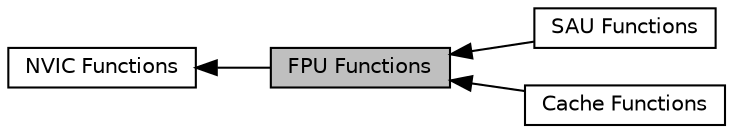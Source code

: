 digraph "FPU Functions"
{
  edge [fontname="Helvetica",fontsize="10",labelfontname="Helvetica",labelfontsize="10"];
  node [fontname="Helvetica",fontsize="10",shape=box];
  rankdir=LR;
  Node3 [label="SAU Functions",height=0.2,width=0.4,color="black", fillcolor="white", style="filled",URL="$group__CMSIS__Core__SAUFunctions.html",tooltip="Functions that configure the SAU."];
  Node2 [label="NVIC Functions",height=0.2,width=0.4,color="black", fillcolor="white", style="filled",URL="$group__CMSIS__Core__NVICFunctions.html",tooltip="Functions that manage interrupts and exceptions via the NVIC."];
  Node1 [label="FPU Functions",height=0.2,width=0.4,color="black", fillcolor="grey75", style="filled", fontcolor="black",tooltip="Function that provides FPU type."];
  Node4 [label="Cache Functions",height=0.2,width=0.4,color="black", fillcolor="white", style="filled",URL="$group__CMSIS__Core__CacheFunctions.html",tooltip="Functions that configure Instruction and Data cache."];
  Node2->Node1 [shape=plaintext, dir="back", style="solid"];
  Node1->Node3 [shape=plaintext, dir="back", style="solid"];
  Node1->Node4 [shape=plaintext, dir="back", style="solid"];
}
